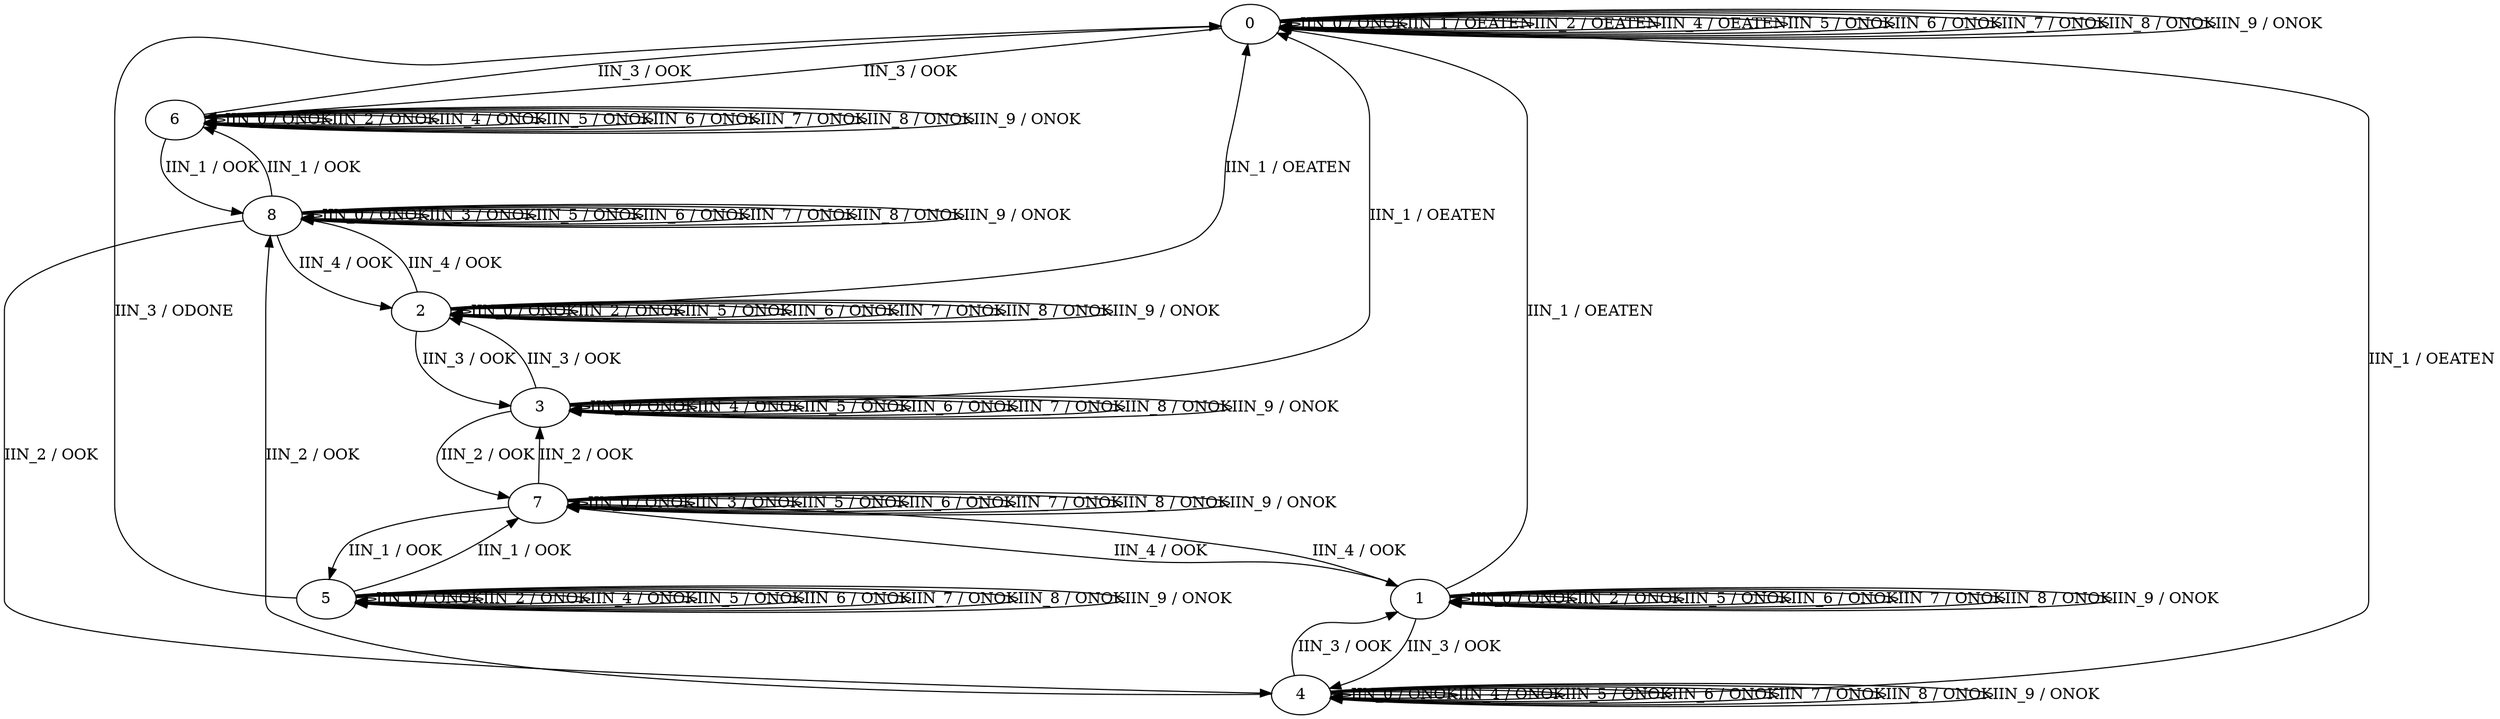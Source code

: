 digraph {
0
1
2
3
4
5
6
7
8
0 -> 0 [label="IIN_0 / ONOK"]
0 -> 0 [label="IIN_1 / OEATEN"]
0 -> 0 [label="IIN_2 / OEATEN"]
0 -> 6 [label="IIN_3 / OOK"]
0 -> 0 [label="IIN_4 / OEATEN"]
0 -> 0 [label="IIN_5 / ONOK"]
0 -> 0 [label="IIN_6 / ONOK"]
0 -> 0 [label="IIN_7 / ONOK"]
0 -> 0 [label="IIN_8 / ONOK"]
0 -> 0 [label="IIN_9 / ONOK"]
1 -> 1 [label="IIN_0 / ONOK"]
1 -> 0 [label="IIN_1 / OEATEN"]
1 -> 1 [label="IIN_2 / ONOK"]
1 -> 4 [label="IIN_3 / OOK"]
1 -> 7 [label="IIN_4 / OOK"]
1 -> 1 [label="IIN_5 / ONOK"]
1 -> 1 [label="IIN_6 / ONOK"]
1 -> 1 [label="IIN_7 / ONOK"]
1 -> 1 [label="IIN_8 / ONOK"]
1 -> 1 [label="IIN_9 / ONOK"]
2 -> 2 [label="IIN_0 / ONOK"]
2 -> 0 [label="IIN_1 / OEATEN"]
2 -> 2 [label="IIN_2 / ONOK"]
2 -> 3 [label="IIN_3 / OOK"]
2 -> 8 [label="IIN_4 / OOK"]
2 -> 2 [label="IIN_5 / ONOK"]
2 -> 2 [label="IIN_6 / ONOK"]
2 -> 2 [label="IIN_7 / ONOK"]
2 -> 2 [label="IIN_8 / ONOK"]
2 -> 2 [label="IIN_9 / ONOK"]
3 -> 3 [label="IIN_0 / ONOK"]
3 -> 0 [label="IIN_1 / OEATEN"]
3 -> 7 [label="IIN_2 / OOK"]
3 -> 2 [label="IIN_3 / OOK"]
3 -> 3 [label="IIN_4 / ONOK"]
3 -> 3 [label="IIN_5 / ONOK"]
3 -> 3 [label="IIN_6 / ONOK"]
3 -> 3 [label="IIN_7 / ONOK"]
3 -> 3 [label="IIN_8 / ONOK"]
3 -> 3 [label="IIN_9 / ONOK"]
4 -> 4 [label="IIN_0 / ONOK"]
4 -> 0 [label="IIN_1 / OEATEN"]
4 -> 8 [label="IIN_2 / OOK"]
4 -> 1 [label="IIN_3 / OOK"]
4 -> 4 [label="IIN_4 / ONOK"]
4 -> 4 [label="IIN_5 / ONOK"]
4 -> 4 [label="IIN_6 / ONOK"]
4 -> 4 [label="IIN_7 / ONOK"]
4 -> 4 [label="IIN_8 / ONOK"]
4 -> 4 [label="IIN_9 / ONOK"]
5 -> 5 [label="IIN_0 / ONOK"]
5 -> 7 [label="IIN_1 / OOK"]
5 -> 5 [label="IIN_2 / ONOK"]
5 -> 0 [label="IIN_3 / ODONE"]
5 -> 5 [label="IIN_4 / ONOK"]
5 -> 5 [label="IIN_5 / ONOK"]
5 -> 5 [label="IIN_6 / ONOK"]
5 -> 5 [label="IIN_7 / ONOK"]
5 -> 5 [label="IIN_8 / ONOK"]
5 -> 5 [label="IIN_9 / ONOK"]
6 -> 6 [label="IIN_0 / ONOK"]
6 -> 8 [label="IIN_1 / OOK"]
6 -> 6 [label="IIN_2 / ONOK"]
6 -> 0 [label="IIN_3 / OOK"]
6 -> 6 [label="IIN_4 / ONOK"]
6 -> 6 [label="IIN_5 / ONOK"]
6 -> 6 [label="IIN_6 / ONOK"]
6 -> 6 [label="IIN_7 / ONOK"]
6 -> 6 [label="IIN_8 / ONOK"]
6 -> 6 [label="IIN_9 / ONOK"]
7 -> 7 [label="IIN_0 / ONOK"]
7 -> 5 [label="IIN_1 / OOK"]
7 -> 3 [label="IIN_2 / OOK"]
7 -> 7 [label="IIN_3 / ONOK"]
7 -> 1 [label="IIN_4 / OOK"]
7 -> 7 [label="IIN_5 / ONOK"]
7 -> 7 [label="IIN_6 / ONOK"]
7 -> 7 [label="IIN_7 / ONOK"]
7 -> 7 [label="IIN_8 / ONOK"]
7 -> 7 [label="IIN_9 / ONOK"]
8 -> 8 [label="IIN_0 / ONOK"]
8 -> 6 [label="IIN_1 / OOK"]
8 -> 4 [label="IIN_2 / OOK"]
8 -> 8 [label="IIN_3 / ONOK"]
8 -> 2 [label="IIN_4 / OOK"]
8 -> 8 [label="IIN_5 / ONOK"]
8 -> 8 [label="IIN_6 / ONOK"]
8 -> 8 [label="IIN_7 / ONOK"]
8 -> 8 [label="IIN_8 / ONOK"]
8 -> 8 [label="IIN_9 / ONOK"]
}
